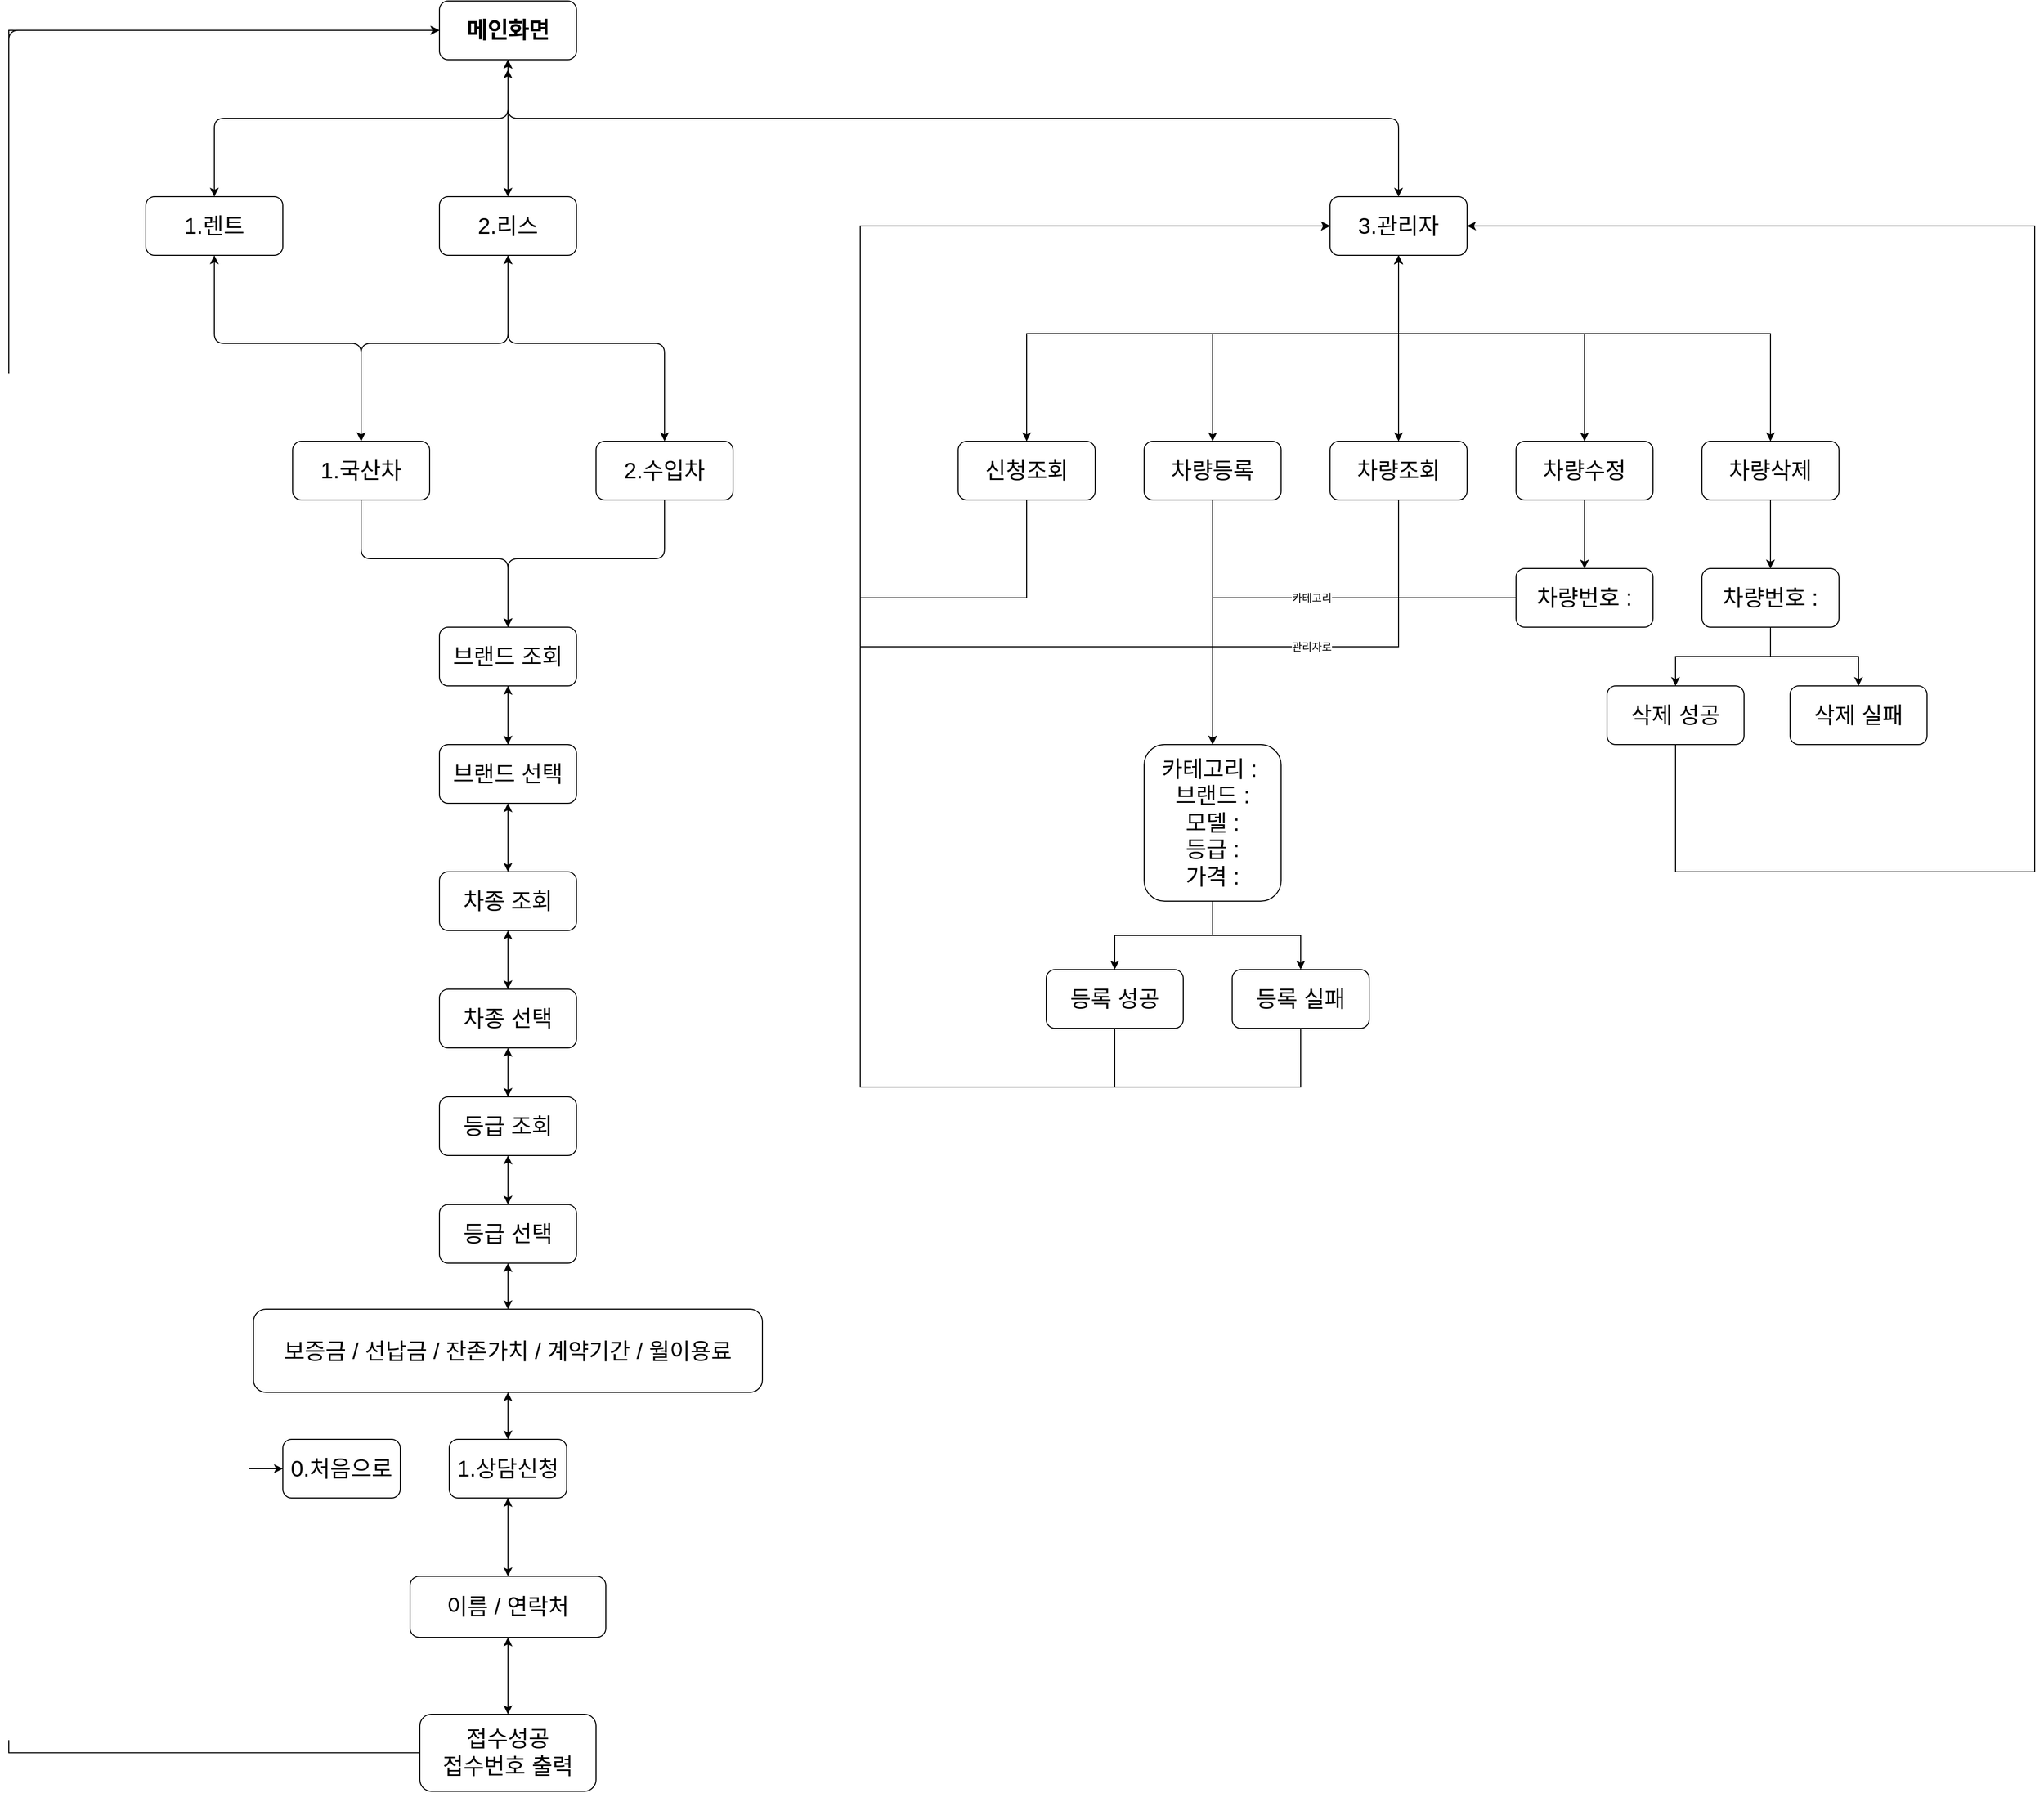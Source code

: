 <mxfile version="26.0.4">
  <diagram id="9xPavZnlOolk48ZJ7DVO" name="페이지-1">
    <mxGraphModel dx="1687" dy="1745" grid="1" gridSize="10" guides="1" tooltips="1" connect="1" arrows="1" fold="1" page="1" pageScale="1" pageWidth="1169" pageHeight="827" math="0" shadow="0">
      <root>
        <mxCell id="0" />
        <mxCell id="1" parent="0" />
        <mxCell id="2" value="메인화면" style="rounded=1;whiteSpace=wrap;html=1;fontSize=23;fontStyle=1;" parent="1" vertex="1">
          <mxGeometry x="560" y="-510" width="140" height="60" as="geometry" />
        </mxCell>
        <mxCell id="3" value="1.렌트" style="rounded=1;whiteSpace=wrap;html=1;fontSize=23;" parent="1" vertex="1">
          <mxGeometry x="260" y="-310" width="140" height="60" as="geometry" />
        </mxCell>
        <mxCell id="17" style="edgeStyle=none;html=1;entryX=0.5;entryY=0;entryDx=0;entryDy=0;" parent="1" source="4" target="16" edge="1">
          <mxGeometry relative="1" as="geometry">
            <Array as="points">
              <mxPoint x="480" y="60" />
              <mxPoint x="630" y="60" />
            </Array>
          </mxGeometry>
        </mxCell>
        <mxCell id="4" value="1.국산차" style="rounded=1;whiteSpace=wrap;html=1;fontSize=23;" parent="1" vertex="1">
          <mxGeometry x="410" y="-60" width="140" height="60" as="geometry" />
        </mxCell>
        <mxCell id="18" style="edgeStyle=none;html=1;entryX=0.5;entryY=0;entryDx=0;entryDy=0;" parent="1" source="5" target="16" edge="1">
          <mxGeometry relative="1" as="geometry">
            <Array as="points">
              <mxPoint x="790" y="60" />
              <mxPoint x="630" y="60" />
            </Array>
          </mxGeometry>
        </mxCell>
        <mxCell id="5" value="2.수입차" style="rounded=1;whiteSpace=wrap;html=1;fontSize=23;" parent="1" vertex="1">
          <mxGeometry x="720" y="-60" width="140" height="60" as="geometry" />
        </mxCell>
        <mxCell id="6" value="2.리스" style="rounded=1;whiteSpace=wrap;html=1;fontSize=23;" parent="1" vertex="1">
          <mxGeometry x="560" y="-310" width="140" height="60" as="geometry" />
        </mxCell>
        <mxCell id="GDYxjuj70h3UaulC5Pdy-50" style="edgeStyle=orthogonalEdgeStyle;rounded=0;orthogonalLoop=1;jettySize=auto;html=1;" edge="1" parent="1" source="7" target="GDYxjuj70h3UaulC5Pdy-45">
          <mxGeometry relative="1" as="geometry">
            <Array as="points">
              <mxPoint x="1540" y="-170" />
              <mxPoint x="1160" y="-170" />
            </Array>
          </mxGeometry>
        </mxCell>
        <mxCell id="GDYxjuj70h3UaulC5Pdy-51" style="edgeStyle=orthogonalEdgeStyle;rounded=0;orthogonalLoop=1;jettySize=auto;html=1;entryX=0.5;entryY=0;entryDx=0;entryDy=0;" edge="1" parent="1" source="7" target="GDYxjuj70h3UaulC5Pdy-46">
          <mxGeometry relative="1" as="geometry">
            <Array as="points">
              <mxPoint x="1540" y="-170" />
              <mxPoint x="1350" y="-170" />
            </Array>
          </mxGeometry>
        </mxCell>
        <mxCell id="GDYxjuj70h3UaulC5Pdy-52" style="edgeStyle=orthogonalEdgeStyle;rounded=0;orthogonalLoop=1;jettySize=auto;html=1;" edge="1" parent="1" source="7" target="GDYxjuj70h3UaulC5Pdy-47">
          <mxGeometry relative="1" as="geometry" />
        </mxCell>
        <mxCell id="GDYxjuj70h3UaulC5Pdy-53" style="edgeStyle=orthogonalEdgeStyle;rounded=0;orthogonalLoop=1;jettySize=auto;html=1;" edge="1" parent="1" source="7" target="GDYxjuj70h3UaulC5Pdy-48">
          <mxGeometry relative="1" as="geometry">
            <Array as="points">
              <mxPoint x="1540" y="-170" />
              <mxPoint x="1730" y="-170" />
            </Array>
          </mxGeometry>
        </mxCell>
        <mxCell id="GDYxjuj70h3UaulC5Pdy-54" style="edgeStyle=orthogonalEdgeStyle;rounded=0;orthogonalLoop=1;jettySize=auto;html=1;" edge="1" parent="1" source="7" target="GDYxjuj70h3UaulC5Pdy-49">
          <mxGeometry relative="1" as="geometry">
            <Array as="points">
              <mxPoint x="1540" y="-170" />
              <mxPoint x="1920" y="-170" />
            </Array>
          </mxGeometry>
        </mxCell>
        <mxCell id="7" value="3.관리자" style="rounded=1;whiteSpace=wrap;html=1;fontSize=23;" parent="1" vertex="1">
          <mxGeometry x="1470" y="-310" width="140" height="60" as="geometry" />
        </mxCell>
        <mxCell id="8" value="" style="endArrow=classic;startArrow=classic;html=1;entryX=0.5;entryY=1;entryDx=0;entryDy=0;exitX=0.5;exitY=0;exitDx=0;exitDy=0;" parent="1" source="3" target="2" edge="1">
          <mxGeometry width="50" height="50" relative="1" as="geometry">
            <mxPoint x="140" y="330" as="sourcePoint" />
            <mxPoint x="190" y="280" as="targetPoint" />
            <Array as="points">
              <mxPoint x="330" y="-390" />
              <mxPoint x="630" y="-390" />
            </Array>
          </mxGeometry>
        </mxCell>
        <mxCell id="9" value="" style="endArrow=classic;startArrow=classic;html=1;exitX=0.5;exitY=0;exitDx=0;exitDy=0;entryX=0.5;entryY=1;entryDx=0;entryDy=0;" parent="1" source="6" target="2" edge="1">
          <mxGeometry width="50" height="50" relative="1" as="geometry">
            <mxPoint x="140" y="-230" as="sourcePoint" />
            <mxPoint x="190" y="-280" as="targetPoint" />
            <Array as="points" />
          </mxGeometry>
        </mxCell>
        <mxCell id="10" value="" style="endArrow=classic;html=1;exitX=0.5;exitY=0;exitDx=0;exitDy=0;startArrow=classic;startFill=1;" parent="1" source="7" edge="1">
          <mxGeometry width="50" height="50" relative="1" as="geometry">
            <mxPoint x="660" y="-230" as="sourcePoint" />
            <mxPoint x="630" y="-440" as="targetPoint" />
            <Array as="points">
              <mxPoint x="1540" y="-390" />
              <mxPoint x="910" y="-390" />
              <mxPoint x="630" y="-390" />
            </Array>
          </mxGeometry>
        </mxCell>
        <mxCell id="11" value="" style="endArrow=classic;startArrow=classic;html=1;entryX=0.5;entryY=0;entryDx=0;entryDy=0;exitX=0.5;exitY=1;exitDx=0;exitDy=0;" parent="1" source="3" target="4" edge="1">
          <mxGeometry width="50" height="50" relative="1" as="geometry">
            <mxPoint x="660" y="190" as="sourcePoint" />
            <mxPoint x="710" y="140" as="targetPoint" />
            <Array as="points">
              <mxPoint x="330" y="-160" />
              <mxPoint x="480" y="-160" />
            </Array>
          </mxGeometry>
        </mxCell>
        <mxCell id="12" value="" style="endArrow=classic;startArrow=classic;html=1;entryX=0.5;entryY=1;entryDx=0;entryDy=0;exitX=0.5;exitY=0;exitDx=0;exitDy=0;" parent="1" source="4" target="6" edge="1">
          <mxGeometry width="50" height="50" relative="1" as="geometry">
            <mxPoint x="660" y="190" as="sourcePoint" />
            <mxPoint x="710" y="140" as="targetPoint" />
            <Array as="points">
              <mxPoint x="480" y="-160" />
              <mxPoint x="630" y="-160" />
            </Array>
          </mxGeometry>
        </mxCell>
        <mxCell id="14" value="" style="endArrow=classic;startArrow=classic;html=1;entryX=0.5;entryY=1;entryDx=0;entryDy=0;exitX=0.5;exitY=0;exitDx=0;exitDy=0;" parent="1" source="5" target="6" edge="1">
          <mxGeometry width="50" height="50" relative="1" as="geometry">
            <mxPoint x="660" y="190" as="sourcePoint" />
            <mxPoint x="710" y="140" as="targetPoint" />
            <Array as="points">
              <mxPoint x="790" y="-160" />
              <mxPoint x="630" y="-160" />
            </Array>
          </mxGeometry>
        </mxCell>
        <mxCell id="20" style="edgeStyle=none;html=1;" parent="1" source="16" target="19" edge="1">
          <mxGeometry relative="1" as="geometry" />
        </mxCell>
        <mxCell id="16" value="브랜드 조회" style="rounded=1;whiteSpace=wrap;html=1;fontSize=23;" parent="1" vertex="1">
          <mxGeometry x="560" y="130" width="140" height="60" as="geometry" />
        </mxCell>
        <mxCell id="22" style="edgeStyle=none;html=1;startArrow=classic;startFill=1;" parent="1" source="19" target="21" edge="1">
          <mxGeometry relative="1" as="geometry" />
        </mxCell>
        <mxCell id="45" value="" style="edgeStyle=none;html=1;" parent="1" source="19" target="16" edge="1">
          <mxGeometry relative="1" as="geometry" />
        </mxCell>
        <mxCell id="19" value="브랜드 선택" style="rounded=1;whiteSpace=wrap;html=1;fontSize=23;" parent="1" vertex="1">
          <mxGeometry x="560" y="250" width="140" height="60" as="geometry" />
        </mxCell>
        <mxCell id="26" style="edgeStyle=none;html=1;entryX=0.5;entryY=0;entryDx=0;entryDy=0;startArrow=classic;startFill=1;" parent="1" source="21" target="23" edge="1">
          <mxGeometry relative="1" as="geometry" />
        </mxCell>
        <mxCell id="21" value="차종 조회" style="rounded=1;whiteSpace=wrap;html=1;fontSize=23;" parent="1" vertex="1">
          <mxGeometry x="560" y="380" width="140" height="60" as="geometry" />
        </mxCell>
        <mxCell id="27" style="edgeStyle=none;html=1;entryX=0.5;entryY=0;entryDx=0;entryDy=0;startArrow=classic;startFill=1;" parent="1" source="23" target="24" edge="1">
          <mxGeometry relative="1" as="geometry" />
        </mxCell>
        <mxCell id="23" value="차종 선택" style="rounded=1;whiteSpace=wrap;html=1;fontSize=23;" parent="1" vertex="1">
          <mxGeometry x="560" y="500" width="140" height="60" as="geometry" />
        </mxCell>
        <mxCell id="28" style="edgeStyle=none;html=1;startArrow=classic;startFill=1;" parent="1" source="24" target="25" edge="1">
          <mxGeometry relative="1" as="geometry" />
        </mxCell>
        <mxCell id="24" value="등급 조회" style="rounded=1;whiteSpace=wrap;html=1;fontSize=23;" parent="1" vertex="1">
          <mxGeometry x="560" y="610" width="140" height="60" as="geometry" />
        </mxCell>
        <mxCell id="30" style="edgeStyle=none;html=1;entryX=0.5;entryY=0;entryDx=0;entryDy=0;startArrow=classic;startFill=1;" parent="1" source="25" target="29" edge="1">
          <mxGeometry relative="1" as="geometry" />
        </mxCell>
        <mxCell id="25" value="등급 선택" style="rounded=1;whiteSpace=wrap;html=1;fontSize=23;" parent="1" vertex="1">
          <mxGeometry x="560" y="720" width="140" height="60" as="geometry" />
        </mxCell>
        <mxCell id="34" value="" style="edgeStyle=none;html=1;startArrow=classic;startFill=1;" parent="1" source="29" target="33" edge="1">
          <mxGeometry relative="1" as="geometry" />
        </mxCell>
        <mxCell id="29" value="보증금 / 선납금 / 잔존가치 / 계약기간 / 월이용료" style="rounded=1;whiteSpace=wrap;html=1;fontSize=23;" parent="1" vertex="1">
          <mxGeometry x="370" y="827" width="520" height="85" as="geometry" />
        </mxCell>
        <mxCell id="38" value="" style="edgeStyle=none;html=1;startArrow=classic;startFill=1;" parent="1" source="33" target="37" edge="1">
          <mxGeometry relative="1" as="geometry" />
        </mxCell>
        <mxCell id="33" value="1.상담신청" style="whiteSpace=wrap;html=1;fontSize=23;rounded=1;" parent="1" vertex="1">
          <mxGeometry x="570" y="960" width="120" height="60" as="geometry" />
        </mxCell>
        <mxCell id="40" value="" style="edgeStyle=none;html=1;startArrow=classic;startFill=1;" parent="1" source="37" target="39" edge="1">
          <mxGeometry relative="1" as="geometry" />
        </mxCell>
        <mxCell id="37" value="이름 / 연락처" style="whiteSpace=wrap;html=1;fontSize=23;rounded=1;" parent="1" vertex="1">
          <mxGeometry x="530" y="1100" width="200" height="62.5" as="geometry" />
        </mxCell>
        <mxCell id="GDYxjuj70h3UaulC5Pdy-80" style="edgeStyle=orthogonalEdgeStyle;rounded=0;orthogonalLoop=1;jettySize=auto;html=1;entryX=0;entryY=0.5;entryDx=0;entryDy=0;" edge="1" parent="1" source="39" target="2">
          <mxGeometry relative="1" as="geometry">
            <Array as="points">
              <mxPoint x="120" y="1280" />
              <mxPoint x="120" y="-480" />
            </Array>
          </mxGeometry>
        </mxCell>
        <mxCell id="39" value="접수성공&lt;br&gt;접수번호 출력" style="whiteSpace=wrap;html=1;fontSize=23;rounded=1;" parent="1" vertex="1">
          <mxGeometry x="540" y="1241" width="180" height="78.75" as="geometry" />
        </mxCell>
        <mxCell id="43" value="0.처음으로" style="whiteSpace=wrap;html=1;fontSize=23;rounded=1;" parent="1" vertex="1">
          <mxGeometry x="400" y="960" width="120" height="60" as="geometry" />
        </mxCell>
        <mxCell id="44" value="" style="endArrow=classic;startArrow=classic;html=1;entryX=0;entryY=0.5;entryDx=0;entryDy=0;exitX=0;exitY=0.5;exitDx=0;exitDy=0;" parent="1" source="2" target="43" edge="1">
          <mxGeometry width="50" height="50" relative="1" as="geometry">
            <mxPoint x="480" y="1000" as="sourcePoint" />
            <mxPoint x="530" y="950" as="targetPoint" />
            <Array as="points">
              <mxPoint x="120" y="-480" />
              <mxPoint x="120" y="990" />
            </Array>
          </mxGeometry>
        </mxCell>
        <mxCell id="GDYxjuj70h3UaulC5Pdy-81" style="edgeStyle=orthogonalEdgeStyle;rounded=0;orthogonalLoop=1;jettySize=auto;html=1;entryX=0;entryY=0.5;entryDx=0;entryDy=0;" edge="1" parent="1" source="GDYxjuj70h3UaulC5Pdy-45" target="7">
          <mxGeometry relative="1" as="geometry">
            <Array as="points">
              <mxPoint x="1160" y="100" />
              <mxPoint x="990" y="100" />
              <mxPoint x="990" y="-280" />
            </Array>
          </mxGeometry>
        </mxCell>
        <mxCell id="GDYxjuj70h3UaulC5Pdy-93" style="edgeStyle=orthogonalEdgeStyle;rounded=0;orthogonalLoop=1;jettySize=auto;html=1;entryX=0.5;entryY=1;entryDx=0;entryDy=0;" edge="1" parent="1" source="GDYxjuj70h3UaulC5Pdy-45" target="7">
          <mxGeometry relative="1" as="geometry">
            <Array as="points">
              <mxPoint x="1160" y="-170" />
              <mxPoint x="1540" y="-170" />
            </Array>
          </mxGeometry>
        </mxCell>
        <mxCell id="GDYxjuj70h3UaulC5Pdy-45" value="신청조회" style="rounded=1;whiteSpace=wrap;html=1;fontSize=23;" vertex="1" parent="1">
          <mxGeometry x="1090" y="-60" width="140" height="60" as="geometry" />
        </mxCell>
        <mxCell id="GDYxjuj70h3UaulC5Pdy-56" style="edgeStyle=orthogonalEdgeStyle;rounded=0;orthogonalLoop=1;jettySize=auto;html=1;" edge="1" parent="1" source="GDYxjuj70h3UaulC5Pdy-46" target="GDYxjuj70h3UaulC5Pdy-55">
          <mxGeometry relative="1" as="geometry" />
        </mxCell>
        <mxCell id="GDYxjuj70h3UaulC5Pdy-92" style="edgeStyle=orthogonalEdgeStyle;rounded=0;orthogonalLoop=1;jettySize=auto;html=1;entryX=0.5;entryY=1;entryDx=0;entryDy=0;" edge="1" parent="1" source="GDYxjuj70h3UaulC5Pdy-46" target="7">
          <mxGeometry relative="1" as="geometry">
            <Array as="points">
              <mxPoint x="1350" y="-170" />
              <mxPoint x="1540" y="-170" />
            </Array>
          </mxGeometry>
        </mxCell>
        <mxCell id="GDYxjuj70h3UaulC5Pdy-46" value="차량등록" style="rounded=1;whiteSpace=wrap;html=1;fontSize=23;" vertex="1" parent="1">
          <mxGeometry x="1280" y="-60" width="140" height="60" as="geometry" />
        </mxCell>
        <mxCell id="GDYxjuj70h3UaulC5Pdy-82" style="edgeStyle=orthogonalEdgeStyle;rounded=0;orthogonalLoop=1;jettySize=auto;html=1;entryX=0;entryY=0.5;entryDx=0;entryDy=0;" edge="1" parent="1" source="GDYxjuj70h3UaulC5Pdy-47" target="7">
          <mxGeometry relative="1" as="geometry">
            <Array as="points">
              <mxPoint x="1540" y="150" />
              <mxPoint x="990" y="150" />
              <mxPoint x="990" y="-280" />
            </Array>
          </mxGeometry>
        </mxCell>
        <mxCell id="GDYxjuj70h3UaulC5Pdy-83" value="관리자로" style="edgeLabel;html=1;align=center;verticalAlign=middle;resizable=0;points=[];" vertex="1" connectable="0" parent="GDYxjuj70h3UaulC5Pdy-82">
          <mxGeometry x="-0.463" relative="1" as="geometry">
            <mxPoint x="193" as="offset" />
          </mxGeometry>
        </mxCell>
        <mxCell id="GDYxjuj70h3UaulC5Pdy-91" style="edgeStyle=orthogonalEdgeStyle;rounded=0;orthogonalLoop=1;jettySize=auto;html=1;entryX=0.5;entryY=1;entryDx=0;entryDy=0;" edge="1" parent="1" source="GDYxjuj70h3UaulC5Pdy-47" target="7">
          <mxGeometry relative="1" as="geometry" />
        </mxCell>
        <mxCell id="GDYxjuj70h3UaulC5Pdy-47" value="차량조회" style="rounded=1;whiteSpace=wrap;html=1;fontSize=23;" vertex="1" parent="1">
          <mxGeometry x="1470" y="-60" width="140" height="60" as="geometry" />
        </mxCell>
        <mxCell id="GDYxjuj70h3UaulC5Pdy-59" style="edgeStyle=orthogonalEdgeStyle;rounded=0;orthogonalLoop=1;jettySize=auto;html=1;entryX=0.5;entryY=0;entryDx=0;entryDy=0;" edge="1" parent="1" source="GDYxjuj70h3UaulC5Pdy-48" target="GDYxjuj70h3UaulC5Pdy-58">
          <mxGeometry relative="1" as="geometry" />
        </mxCell>
        <mxCell id="GDYxjuj70h3UaulC5Pdy-87" style="edgeStyle=orthogonalEdgeStyle;rounded=0;orthogonalLoop=1;jettySize=auto;html=1;entryX=0.5;entryY=1;entryDx=0;entryDy=0;" edge="1" parent="1" source="GDYxjuj70h3UaulC5Pdy-48" target="7">
          <mxGeometry relative="1" as="geometry">
            <Array as="points">
              <mxPoint x="1730" y="-170" />
              <mxPoint x="1540" y="-170" />
            </Array>
          </mxGeometry>
        </mxCell>
        <mxCell id="GDYxjuj70h3UaulC5Pdy-48" value="차량수정" style="rounded=1;whiteSpace=wrap;html=1;fontSize=23;" vertex="1" parent="1">
          <mxGeometry x="1660" y="-60" width="140" height="60" as="geometry" />
        </mxCell>
        <mxCell id="GDYxjuj70h3UaulC5Pdy-68" style="edgeStyle=orthogonalEdgeStyle;rounded=0;orthogonalLoop=1;jettySize=auto;html=1;entryX=0.5;entryY=0;entryDx=0;entryDy=0;" edge="1" parent="1" source="GDYxjuj70h3UaulC5Pdy-49" target="GDYxjuj70h3UaulC5Pdy-67">
          <mxGeometry relative="1" as="geometry" />
        </mxCell>
        <mxCell id="GDYxjuj70h3UaulC5Pdy-85" style="edgeStyle=orthogonalEdgeStyle;rounded=0;orthogonalLoop=1;jettySize=auto;html=1;entryX=0.5;entryY=1;entryDx=0;entryDy=0;" edge="1" parent="1" source="GDYxjuj70h3UaulC5Pdy-49" target="7">
          <mxGeometry relative="1" as="geometry">
            <Array as="points">
              <mxPoint x="1920" y="-170" />
              <mxPoint x="1540" y="-170" />
            </Array>
          </mxGeometry>
        </mxCell>
        <mxCell id="GDYxjuj70h3UaulC5Pdy-49" value="차량삭제" style="rounded=1;whiteSpace=wrap;html=1;fontSize=23;" vertex="1" parent="1">
          <mxGeometry x="1850" y="-60" width="140" height="60" as="geometry" />
        </mxCell>
        <mxCell id="GDYxjuj70h3UaulC5Pdy-76" style="edgeStyle=orthogonalEdgeStyle;rounded=0;orthogonalLoop=1;jettySize=auto;html=1;" edge="1" parent="1" source="GDYxjuj70h3UaulC5Pdy-55" target="GDYxjuj70h3UaulC5Pdy-74">
          <mxGeometry relative="1" as="geometry" />
        </mxCell>
        <mxCell id="GDYxjuj70h3UaulC5Pdy-77" style="edgeStyle=orthogonalEdgeStyle;rounded=0;orthogonalLoop=1;jettySize=auto;html=1;" edge="1" parent="1" source="GDYxjuj70h3UaulC5Pdy-55" target="GDYxjuj70h3UaulC5Pdy-75">
          <mxGeometry relative="1" as="geometry" />
        </mxCell>
        <mxCell id="GDYxjuj70h3UaulC5Pdy-55" value="카테고리 :&amp;nbsp;&lt;div&gt;브랜드 :&lt;/div&gt;&lt;div&gt;모델 :&lt;/div&gt;&lt;div&gt;등급 :&lt;/div&gt;&lt;div&gt;가격 :&lt;/div&gt;" style="rounded=1;whiteSpace=wrap;html=1;fontSize=23;" vertex="1" parent="1">
          <mxGeometry x="1280" y="250" width="140" height="160" as="geometry" />
        </mxCell>
        <mxCell id="GDYxjuj70h3UaulC5Pdy-60" style="edgeStyle=orthogonalEdgeStyle;rounded=0;orthogonalLoop=1;jettySize=auto;html=1;entryX=0.5;entryY=0;entryDx=0;entryDy=0;" edge="1" parent="1" source="GDYxjuj70h3UaulC5Pdy-58" target="GDYxjuj70h3UaulC5Pdy-55">
          <mxGeometry relative="1" as="geometry" />
        </mxCell>
        <mxCell id="GDYxjuj70h3UaulC5Pdy-84" value="카테고리" style="edgeLabel;html=1;align=center;verticalAlign=middle;resizable=0;points=[];" vertex="1" connectable="0" parent="GDYxjuj70h3UaulC5Pdy-60">
          <mxGeometry x="-0.136" y="-3" relative="1" as="geometry">
            <mxPoint x="-11" y="3" as="offset" />
          </mxGeometry>
        </mxCell>
        <mxCell id="GDYxjuj70h3UaulC5Pdy-58" value="차량번호 :" style="rounded=1;whiteSpace=wrap;html=1;fontSize=23;" vertex="1" parent="1">
          <mxGeometry x="1660" y="70" width="140" height="60" as="geometry" />
        </mxCell>
        <mxCell id="GDYxjuj70h3UaulC5Pdy-71" style="edgeStyle=orthogonalEdgeStyle;rounded=0;orthogonalLoop=1;jettySize=auto;html=1;" edge="1" parent="1" source="GDYxjuj70h3UaulC5Pdy-67" target="GDYxjuj70h3UaulC5Pdy-69">
          <mxGeometry relative="1" as="geometry" />
        </mxCell>
        <mxCell id="GDYxjuj70h3UaulC5Pdy-72" style="edgeStyle=orthogonalEdgeStyle;rounded=0;orthogonalLoop=1;jettySize=auto;html=1;entryX=0.5;entryY=0;entryDx=0;entryDy=0;" edge="1" parent="1" source="GDYxjuj70h3UaulC5Pdy-67" target="GDYxjuj70h3UaulC5Pdy-70">
          <mxGeometry relative="1" as="geometry" />
        </mxCell>
        <mxCell id="GDYxjuj70h3UaulC5Pdy-67" value="차량번호 :" style="rounded=1;whiteSpace=wrap;html=1;fontSize=23;" vertex="1" parent="1">
          <mxGeometry x="1850" y="70" width="140" height="60" as="geometry" />
        </mxCell>
        <mxCell id="GDYxjuj70h3UaulC5Pdy-73" style="edgeStyle=orthogonalEdgeStyle;rounded=0;orthogonalLoop=1;jettySize=auto;html=1;entryX=1;entryY=0.5;entryDx=0;entryDy=0;" edge="1" parent="1" source="GDYxjuj70h3UaulC5Pdy-69" target="7">
          <mxGeometry relative="1" as="geometry">
            <Array as="points">
              <mxPoint x="1823" y="380" />
              <mxPoint x="2190" y="380" />
              <mxPoint x="2190" y="-280" />
            </Array>
          </mxGeometry>
        </mxCell>
        <mxCell id="GDYxjuj70h3UaulC5Pdy-69" value="삭제 성공" style="rounded=1;whiteSpace=wrap;html=1;fontSize=23;" vertex="1" parent="1">
          <mxGeometry x="1753" y="190" width="140" height="60" as="geometry" />
        </mxCell>
        <mxCell id="GDYxjuj70h3UaulC5Pdy-70" value="삭제 실패" style="rounded=1;whiteSpace=wrap;html=1;fontSize=23;" vertex="1" parent="1">
          <mxGeometry x="1940" y="190" width="140" height="60" as="geometry" />
        </mxCell>
        <mxCell id="GDYxjuj70h3UaulC5Pdy-78" style="edgeStyle=orthogonalEdgeStyle;rounded=0;orthogonalLoop=1;jettySize=auto;html=1;entryX=0;entryY=0.5;entryDx=0;entryDy=0;" edge="1" parent="1" source="GDYxjuj70h3UaulC5Pdy-74" target="7">
          <mxGeometry relative="1" as="geometry">
            <Array as="points">
              <mxPoint x="1250" y="600" />
              <mxPoint x="990" y="600" />
              <mxPoint x="990" y="-280" />
            </Array>
          </mxGeometry>
        </mxCell>
        <mxCell id="GDYxjuj70h3UaulC5Pdy-74" value="등록 성공" style="rounded=1;whiteSpace=wrap;html=1;fontSize=23;" vertex="1" parent="1">
          <mxGeometry x="1180" y="480" width="140" height="60" as="geometry" />
        </mxCell>
        <mxCell id="GDYxjuj70h3UaulC5Pdy-79" style="edgeStyle=orthogonalEdgeStyle;rounded=0;orthogonalLoop=1;jettySize=auto;html=1;entryX=0;entryY=0.5;entryDx=0;entryDy=0;" edge="1" parent="1" source="GDYxjuj70h3UaulC5Pdy-75" target="7">
          <mxGeometry relative="1" as="geometry">
            <Array as="points">
              <mxPoint x="1440" y="600" />
              <mxPoint x="990" y="600" />
              <mxPoint x="990" y="-280" />
            </Array>
          </mxGeometry>
        </mxCell>
        <mxCell id="GDYxjuj70h3UaulC5Pdy-75" value="등록 실패" style="rounded=1;whiteSpace=wrap;html=1;fontSize=23;" vertex="1" parent="1">
          <mxGeometry x="1370" y="480" width="140" height="60" as="geometry" />
        </mxCell>
      </root>
    </mxGraphModel>
  </diagram>
</mxfile>
